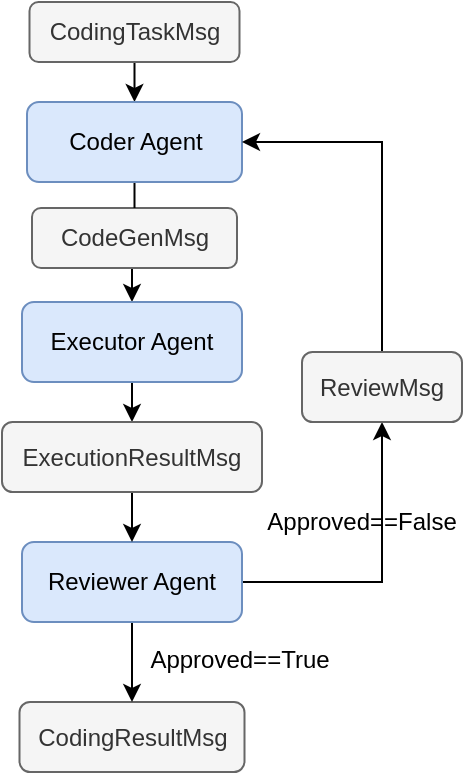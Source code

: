 <mxfile version="24.7.5">
  <diagram name="Page-1" id="T0VXZc8v9pY_-jcHJENn">
    <mxGraphModel dx="1071" dy="1138" grid="1" gridSize="10" guides="1" tooltips="1" connect="1" arrows="1" fold="1" page="1" pageScale="1" pageWidth="850" pageHeight="1100" math="0" shadow="0">
      <root>
        <mxCell id="0" />
        <mxCell id="1" parent="0" />
        <mxCell id="D0hljkLHYirHcF4gpA4y-30" style="edgeStyle=orthogonalEdgeStyle;rounded=0;orthogonalLoop=1;jettySize=auto;html=1;exitX=0.5;exitY=1;exitDx=0;exitDy=0;entryX=0.5;entryY=0;entryDx=0;entryDy=0;" edge="1" parent="1" source="D0hljkLHYirHcF4gpA4y-15" target="D0hljkLHYirHcF4gpA4y-19">
          <mxGeometry relative="1" as="geometry" />
        </mxCell>
        <mxCell id="D0hljkLHYirHcF4gpA4y-15" value="CodingTaskMsg" style="rounded=1;whiteSpace=wrap;html=1;fillColor=#f5f5f5;strokeColor=#666666;fontColor=#333333;" vertex="1" parent="1">
          <mxGeometry x="63.75" y="270" width="105" height="30" as="geometry" />
        </mxCell>
        <mxCell id="D0hljkLHYirHcF4gpA4y-32" style="edgeStyle=orthogonalEdgeStyle;rounded=0;orthogonalLoop=1;jettySize=auto;html=1;exitX=0.5;exitY=1;exitDx=0;exitDy=0;entryX=0.5;entryY=0;entryDx=0;entryDy=0;" edge="1" parent="1" source="D0hljkLHYirHcF4gpA4y-16" target="D0hljkLHYirHcF4gpA4y-20">
          <mxGeometry relative="1" as="geometry" />
        </mxCell>
        <mxCell id="D0hljkLHYirHcF4gpA4y-16" value="CodeGenMsg" style="rounded=1;whiteSpace=wrap;html=1;fillColor=#f5f5f5;strokeColor=#666666;fontColor=#333333;" vertex="1" parent="1">
          <mxGeometry x="65" y="373" width="102.5" height="30" as="geometry" />
        </mxCell>
        <mxCell id="D0hljkLHYirHcF4gpA4y-17" value="CodingResultMsg" style="rounded=1;whiteSpace=wrap;html=1;fillColor=#f5f5f5;strokeColor=#666666;fontColor=#333333;" vertex="1" parent="1">
          <mxGeometry x="58.75" y="620" width="112.5" height="35" as="geometry" />
        </mxCell>
        <mxCell id="D0hljkLHYirHcF4gpA4y-31" style="edgeStyle=orthogonalEdgeStyle;rounded=0;orthogonalLoop=1;jettySize=auto;html=1;exitX=0.5;exitY=1;exitDx=0;exitDy=0;entryX=0.5;entryY=0;entryDx=0;entryDy=0;endArrow=none;endFill=0;" edge="1" parent="1" source="D0hljkLHYirHcF4gpA4y-19" target="D0hljkLHYirHcF4gpA4y-16">
          <mxGeometry relative="1" as="geometry" />
        </mxCell>
        <mxCell id="D0hljkLHYirHcF4gpA4y-19" value="Coder Agent" style="rounded=1;whiteSpace=wrap;html=1;fillColor=#dae8fc;strokeColor=#6c8ebf;" vertex="1" parent="1">
          <mxGeometry x="62.5" y="320" width="107.5" height="40" as="geometry" />
        </mxCell>
        <mxCell id="D0hljkLHYirHcF4gpA4y-33" style="edgeStyle=orthogonalEdgeStyle;rounded=0;orthogonalLoop=1;jettySize=auto;html=1;exitX=0.5;exitY=1;exitDx=0;exitDy=0;entryX=0.5;entryY=0;entryDx=0;entryDy=0;" edge="1" parent="1" source="D0hljkLHYirHcF4gpA4y-20" target="D0hljkLHYirHcF4gpA4y-26">
          <mxGeometry relative="1" as="geometry" />
        </mxCell>
        <mxCell id="D0hljkLHYirHcF4gpA4y-20" value="Executor Agent" style="rounded=1;whiteSpace=wrap;html=1;fillColor=#dae8fc;strokeColor=#6c8ebf;" vertex="1" parent="1">
          <mxGeometry x="60" y="420" width="110" height="40" as="geometry" />
        </mxCell>
        <mxCell id="D0hljkLHYirHcF4gpA4y-35" style="edgeStyle=orthogonalEdgeStyle;rounded=0;orthogonalLoop=1;jettySize=auto;html=1;exitX=0.5;exitY=1;exitDx=0;exitDy=0;entryX=0.5;entryY=0;entryDx=0;entryDy=0;" edge="1" parent="1" source="D0hljkLHYirHcF4gpA4y-21" target="D0hljkLHYirHcF4gpA4y-17">
          <mxGeometry relative="1" as="geometry" />
        </mxCell>
        <mxCell id="D0hljkLHYirHcF4gpA4y-36" style="edgeStyle=orthogonalEdgeStyle;rounded=0;orthogonalLoop=1;jettySize=auto;html=1;exitX=1;exitY=0.5;exitDx=0;exitDy=0;entryX=0.5;entryY=1;entryDx=0;entryDy=0;" edge="1" parent="1" source="D0hljkLHYirHcF4gpA4y-21" target="D0hljkLHYirHcF4gpA4y-29">
          <mxGeometry relative="1" as="geometry" />
        </mxCell>
        <mxCell id="D0hljkLHYirHcF4gpA4y-21" value="Reviewer Agent" style="rounded=1;whiteSpace=wrap;html=1;fillColor=#dae8fc;strokeColor=#6c8ebf;" vertex="1" parent="1">
          <mxGeometry x="60" y="540" width="110" height="40" as="geometry" />
        </mxCell>
        <mxCell id="D0hljkLHYirHcF4gpA4y-34" style="edgeStyle=orthogonalEdgeStyle;rounded=0;orthogonalLoop=1;jettySize=auto;html=1;exitX=0.5;exitY=1;exitDx=0;exitDy=0;entryX=0.5;entryY=0;entryDx=0;entryDy=0;" edge="1" parent="1" source="D0hljkLHYirHcF4gpA4y-26" target="D0hljkLHYirHcF4gpA4y-21">
          <mxGeometry relative="1" as="geometry" />
        </mxCell>
        <mxCell id="D0hljkLHYirHcF4gpA4y-26" value="ExecutionResultMsg" style="rounded=1;whiteSpace=wrap;html=1;fillColor=#f5f5f5;strokeColor=#666666;fontColor=#333333;" vertex="1" parent="1">
          <mxGeometry x="50" y="480" width="130" height="35" as="geometry" />
        </mxCell>
        <mxCell id="D0hljkLHYirHcF4gpA4y-37" style="edgeStyle=orthogonalEdgeStyle;rounded=0;orthogonalLoop=1;jettySize=auto;html=1;entryX=1;entryY=0.5;entryDx=0;entryDy=0;exitX=0.5;exitY=0;exitDx=0;exitDy=0;" edge="1" parent="1" source="D0hljkLHYirHcF4gpA4y-29" target="D0hljkLHYirHcF4gpA4y-19">
          <mxGeometry relative="1" as="geometry" />
        </mxCell>
        <mxCell id="D0hljkLHYirHcF4gpA4y-29" value="ReviewMsg" style="rounded=1;whiteSpace=wrap;html=1;fillColor=#f5f5f5;strokeColor=#666666;fontColor=#333333;" vertex="1" parent="1">
          <mxGeometry x="200" y="445" width="80" height="35" as="geometry" />
        </mxCell>
        <mxCell id="D0hljkLHYirHcF4gpA4y-38" value="Approved==False" style="text;html=1;align=center;verticalAlign=middle;whiteSpace=wrap;rounded=0;" vertex="1" parent="1">
          <mxGeometry x="200" y="515" width="60" height="30" as="geometry" />
        </mxCell>
        <mxCell id="D0hljkLHYirHcF4gpA4y-39" value="Approved==True" style="text;html=1;align=center;verticalAlign=middle;whiteSpace=wrap;rounded=0;" vertex="1" parent="1">
          <mxGeometry x="139" y="584" width="60" height="30" as="geometry" />
        </mxCell>
      </root>
    </mxGraphModel>
  </diagram>
</mxfile>
